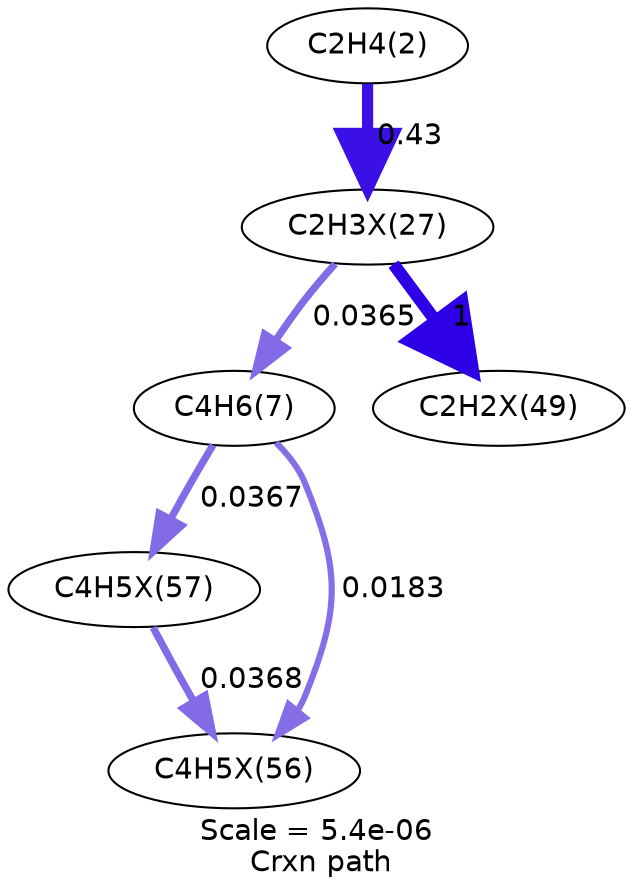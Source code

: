 digraph reaction_paths {
center=1;
s5 -> s18[fontname="Helvetica", style="setlinewidth(5.36)", arrowsize=2.68, color="0.7, 0.93, 0.9"
, label=" 0.43"];
s18 -> s8[fontname="Helvetica", style="setlinewidth(3.5)", arrowsize=1.75, color="0.7, 0.536, 0.9"
, label=" 0.0365"];
s18 -> s27[fontname="Helvetica", style="setlinewidth(6)", arrowsize=3, color="0.7, 1.5, 0.9"
, label=" 1"];
s8 -> s29[fontname="Helvetica", style="setlinewidth(3.5)", arrowsize=1.75, color="0.7, 0.537, 0.9"
, label=" 0.0367"];
s8 -> s28[fontname="Helvetica", style="setlinewidth(2.98)", arrowsize=1.49, color="0.7, 0.518, 0.9"
, label=" 0.0183"];
s29 -> s28[fontname="Helvetica", style="setlinewidth(3.51)", arrowsize=1.75, color="0.7, 0.537, 0.9"
, label=" 0.0368"];
s5 [ fontname="Helvetica", label="C2H4(2)"];
s8 [ fontname="Helvetica", label="C4H6(7)"];
s18 [ fontname="Helvetica", label="C2H3X(27)"];
s27 [ fontname="Helvetica", label="C2H2X(49)"];
s28 [ fontname="Helvetica", label="C4H5X(56)"];
s29 [ fontname="Helvetica", label="C4H5X(57)"];
 label = "Scale = 5.4e-06\l Crxn path";
 fontname = "Helvetica";
}

